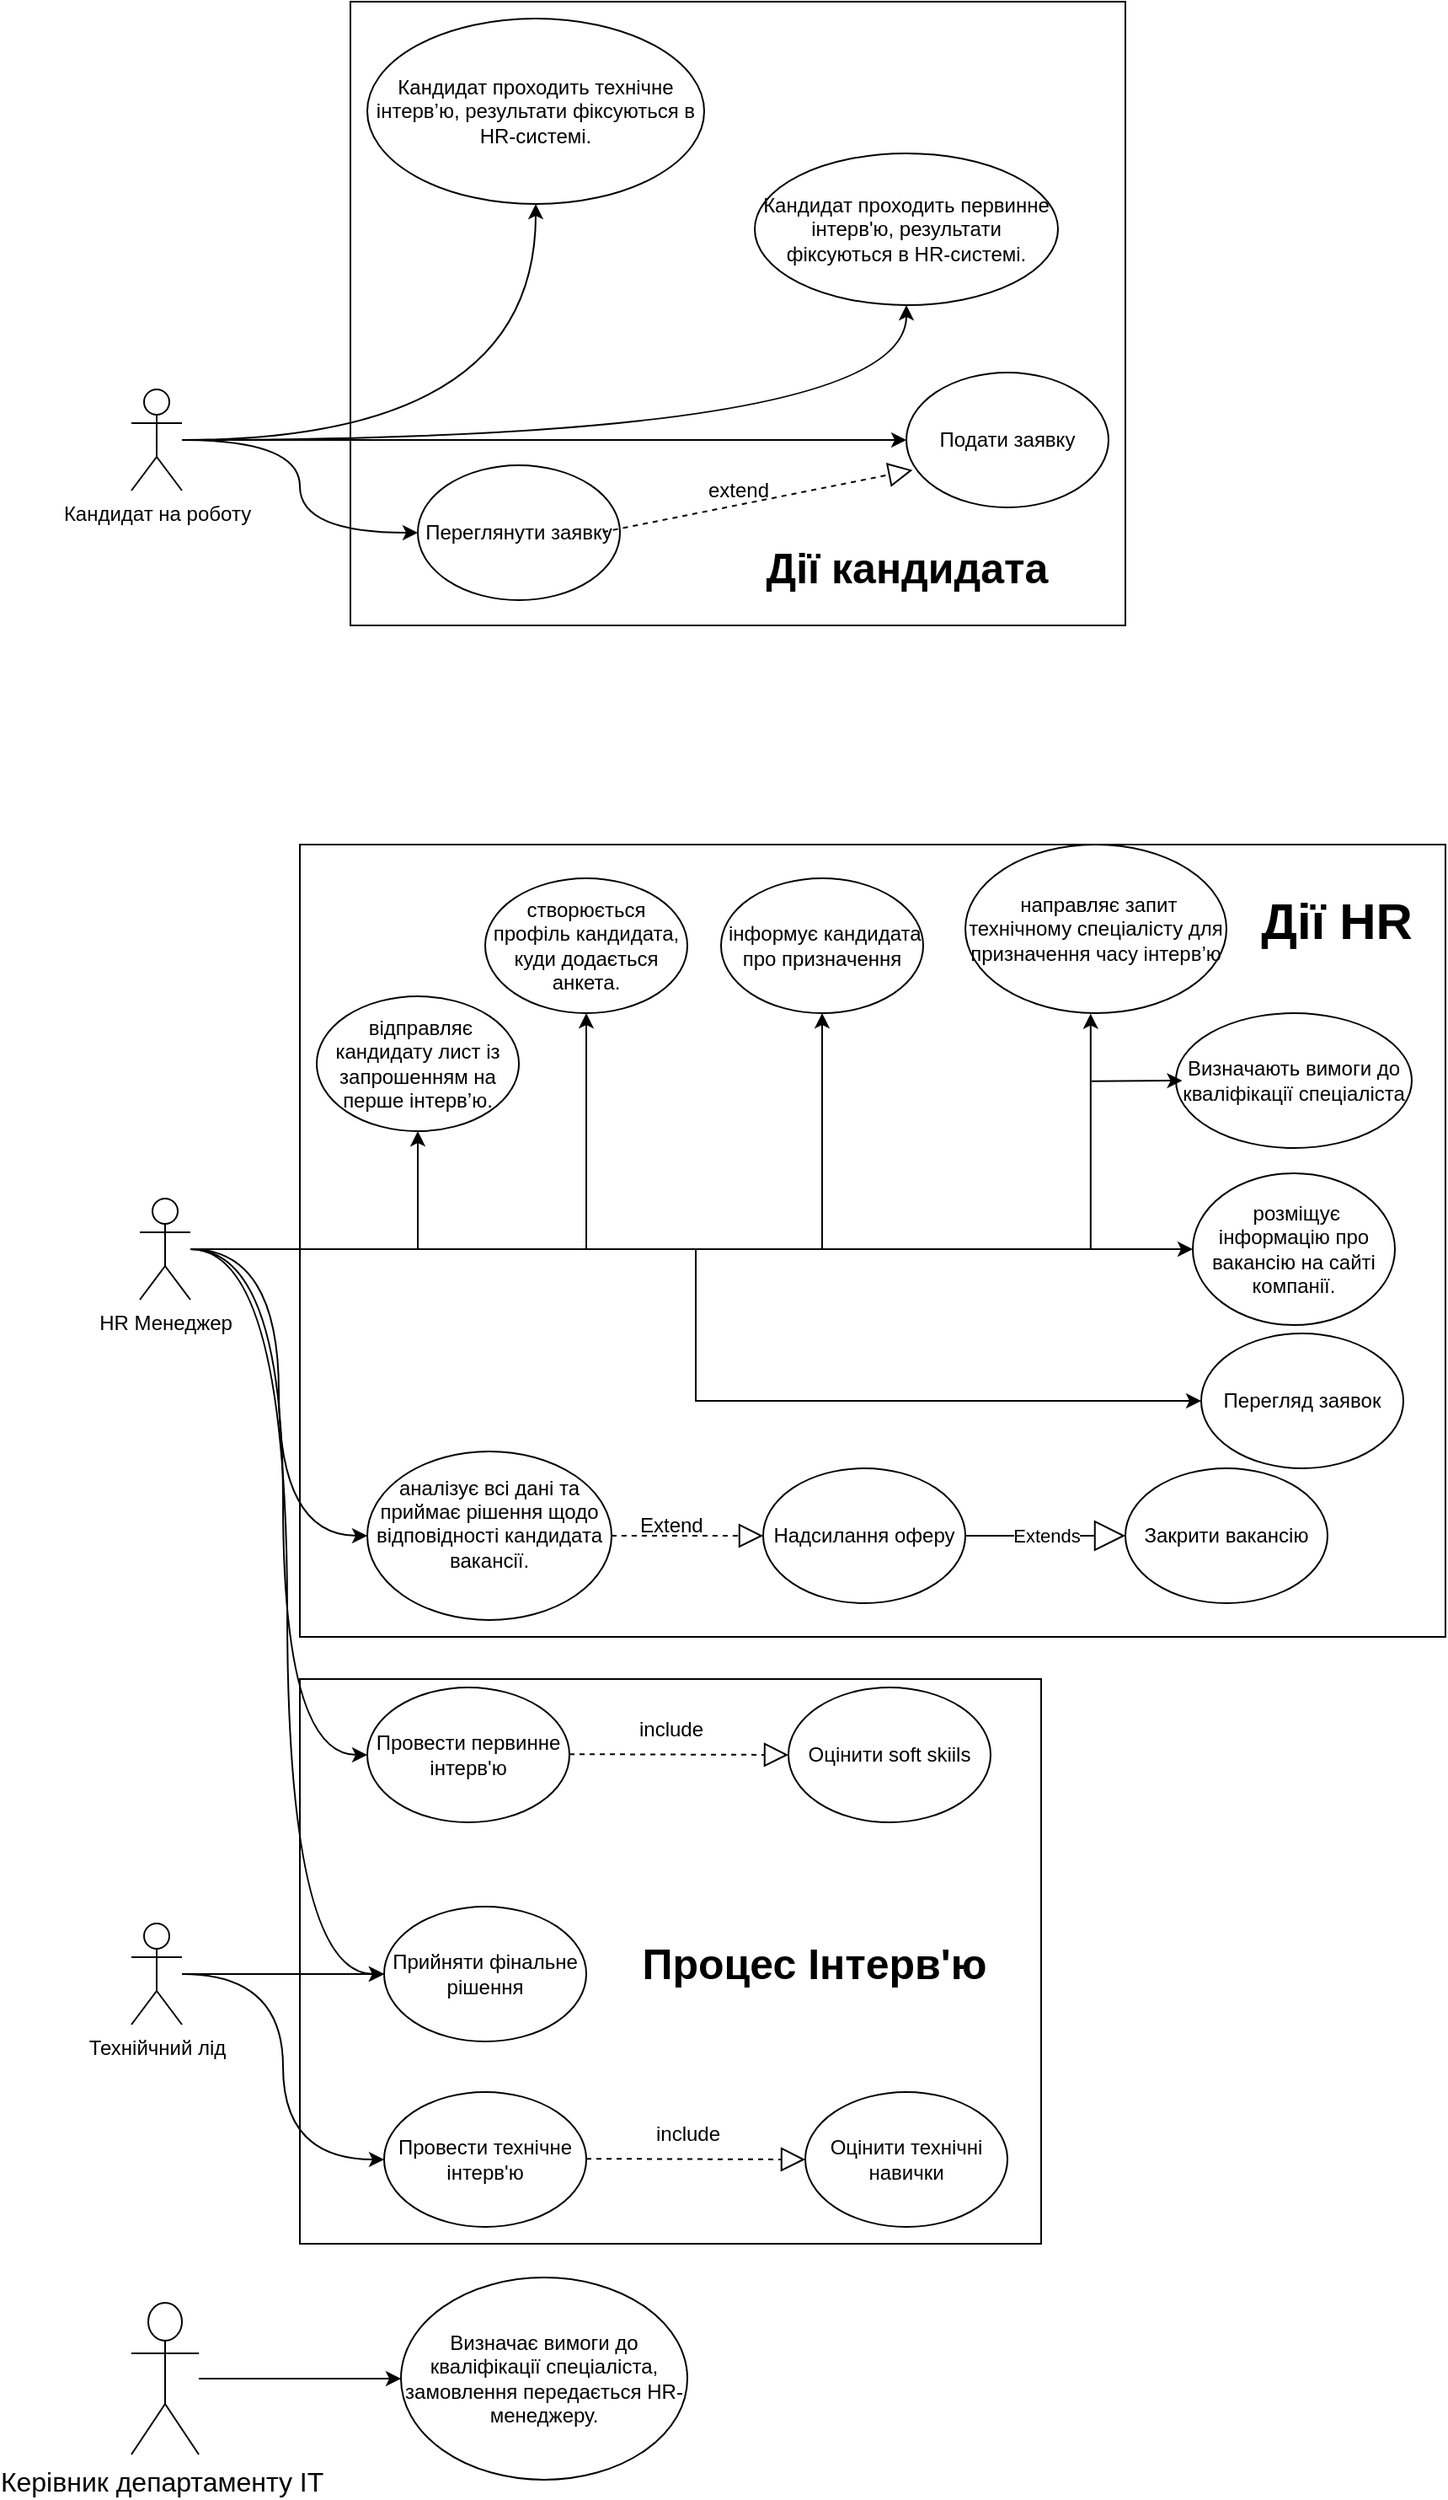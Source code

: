 <mxfile version="25.0.1">
  <diagram name="Page-1" id="ouk-ipUkEyV-YlfuxpPu">
    <mxGraphModel dx="1221" dy="1931" grid="1" gridSize="10" guides="1" tooltips="1" connect="1" arrows="1" fold="1" page="1" pageScale="1" pageWidth="850" pageHeight="1100" math="0" shadow="0">
      <root>
        <mxCell id="0" />
        <mxCell id="1" parent="0" />
        <mxCell id="FjMXJaeqIlGEnYKACV89-94" value="" style="rounded=0;whiteSpace=wrap;html=1;" parent="1" vertex="1">
          <mxGeometry x="740" y="125" width="440" height="335" as="geometry" />
        </mxCell>
        <mxCell id="FjMXJaeqIlGEnYKACV89-92" value="" style="rounded=0;whiteSpace=wrap;html=1;" parent="1" vertex="1">
          <mxGeometry x="740" y="-370" width="680" height="470" as="geometry" />
        </mxCell>
        <mxCell id="FjMXJaeqIlGEnYKACV89-57" value="" style="rounded=0;whiteSpace=wrap;html=1;" parent="1" vertex="1">
          <mxGeometry x="770" y="-870" width="460" height="370" as="geometry" />
        </mxCell>
        <mxCell id="FjMXJaeqIlGEnYKACV89-62" style="edgeStyle=orthogonalEdgeStyle;curved=1;rounded=0;orthogonalLoop=1;jettySize=auto;html=1;entryX=0;entryY=0.5;entryDx=0;entryDy=0;" parent="1" source="FjMXJaeqIlGEnYKACV89-1" target="FjMXJaeqIlGEnYKACV89-14" edge="1">
          <mxGeometry relative="1" as="geometry" />
        </mxCell>
        <mxCell id="FjMXJaeqIlGEnYKACV89-63" style="edgeStyle=orthogonalEdgeStyle;curved=1;rounded=0;orthogonalLoop=1;jettySize=auto;html=1;" parent="1" source="FjMXJaeqIlGEnYKACV89-1" target="FjMXJaeqIlGEnYKACV89-15" edge="1">
          <mxGeometry relative="1" as="geometry" />
        </mxCell>
        <mxCell id="FjMXJaeqIlGEnYKACV89-113" style="edgeStyle=orthogonalEdgeStyle;curved=1;rounded=0;orthogonalLoop=1;jettySize=auto;html=1;elbow=vertical;" parent="1" source="FjMXJaeqIlGEnYKACV89-1" target="FjMXJaeqIlGEnYKACV89-112" edge="1">
          <mxGeometry relative="1" as="geometry" />
        </mxCell>
        <mxCell id="FjMXJaeqIlGEnYKACV89-114" style="edgeStyle=orthogonalEdgeStyle;curved=1;rounded=0;orthogonalLoop=1;jettySize=auto;html=1;entryX=0.5;entryY=1;entryDx=0;entryDy=0;elbow=vertical;" parent="1" source="FjMXJaeqIlGEnYKACV89-1" target="FjMXJaeqIlGEnYKACV89-111" edge="1">
          <mxGeometry relative="1" as="geometry" />
        </mxCell>
        <mxCell id="FjMXJaeqIlGEnYKACV89-1" value="Кандидат на роботу" style="shape=umlActor;verticalLabelPosition=bottom;verticalAlign=top;html=1;outlineConnect=0;" parent="1" vertex="1">
          <mxGeometry x="640" y="-640" width="30" height="60" as="geometry" />
        </mxCell>
        <mxCell id="FjMXJaeqIlGEnYKACV89-14" value="Подати заявку" style="ellipse;whiteSpace=wrap;html=1;" parent="1" vertex="1">
          <mxGeometry x="1100" y="-650" width="120" height="80" as="geometry" />
        </mxCell>
        <mxCell id="FjMXJaeqIlGEnYKACV89-15" value="Переглянути заявку" style="ellipse;whiteSpace=wrap;html=1;" parent="1" vertex="1">
          <mxGeometry x="810" y="-595" width="120" height="80" as="geometry" />
        </mxCell>
        <mxCell id="FjMXJaeqIlGEnYKACV89-81" style="edgeStyle=orthogonalEdgeStyle;curved=1;rounded=0;orthogonalLoop=1;jettySize=auto;html=1;entryX=0;entryY=0.5;entryDx=0;entryDy=0;elbow=vertical;" parent="1" source="FjMXJaeqIlGEnYKACV89-16" target="FjMXJaeqIlGEnYKACV89-31" edge="1">
          <mxGeometry relative="1" as="geometry" />
        </mxCell>
        <mxCell id="FjMXJaeqIlGEnYKACV89-130" style="edgeStyle=orthogonalEdgeStyle;curved=1;rounded=0;orthogonalLoop=1;jettySize=auto;html=1;entryX=0;entryY=0.5;entryDx=0;entryDy=0;elbow=vertical;" parent="1" source="FjMXJaeqIlGEnYKACV89-16" target="FjMXJaeqIlGEnYKACV89-19" edge="1">
          <mxGeometry relative="1" as="geometry">
            <Array as="points">
              <mxPoint x="730" y="-130" />
              <mxPoint x="730" y="170" />
            </Array>
          </mxGeometry>
        </mxCell>
        <mxCell id="FjMXJaeqIlGEnYKACV89-132" style="edgeStyle=orthogonalEdgeStyle;rounded=0;orthogonalLoop=1;jettySize=auto;html=1;entryX=0.5;entryY=1;entryDx=0;entryDy=0;elbow=vertical;" parent="1" source="FjMXJaeqIlGEnYKACV89-16" target="FjMXJaeqIlGEnYKACV89-104" edge="1">
          <mxGeometry relative="1" as="geometry" />
        </mxCell>
        <mxCell id="FjMXJaeqIlGEnYKACV89-133" style="edgeStyle=orthogonalEdgeStyle;rounded=0;orthogonalLoop=1;jettySize=auto;html=1;entryX=0.5;entryY=1;entryDx=0;entryDy=0;elbow=vertical;" parent="1" source="FjMXJaeqIlGEnYKACV89-16" target="FjMXJaeqIlGEnYKACV89-102" edge="1">
          <mxGeometry relative="1" as="geometry" />
        </mxCell>
        <mxCell id="FjMXJaeqIlGEnYKACV89-134" style="edgeStyle=orthogonalEdgeStyle;rounded=0;orthogonalLoop=1;jettySize=auto;html=1;entryX=0.5;entryY=1;entryDx=0;entryDy=0;elbow=vertical;" parent="1" source="FjMXJaeqIlGEnYKACV89-16" target="FjMXJaeqIlGEnYKACV89-110" edge="1">
          <mxGeometry relative="1" as="geometry" />
        </mxCell>
        <mxCell id="FjMXJaeqIlGEnYKACV89-138" style="edgeStyle=orthogonalEdgeStyle;rounded=0;orthogonalLoop=1;jettySize=auto;html=1;elbow=vertical;entryX=0;entryY=0.5;entryDx=0;entryDy=0;" parent="1" source="FjMXJaeqIlGEnYKACV89-16" target="FjMXJaeqIlGEnYKACV89-101" edge="1">
          <mxGeometry relative="1" as="geometry">
            <mxPoint x="1210" y="-130" as="targetPoint" />
          </mxGeometry>
        </mxCell>
        <mxCell id="FjMXJaeqIlGEnYKACV89-139" style="edgeStyle=orthogonalEdgeStyle;rounded=0;orthogonalLoop=1;jettySize=auto;html=1;elbow=vertical;entryX=0.48;entryY=1.003;entryDx=0;entryDy=0;entryPerimeter=0;" parent="1" source="FjMXJaeqIlGEnYKACV89-16" target="FjMXJaeqIlGEnYKACV89-105" edge="1">
          <mxGeometry relative="1" as="geometry">
            <mxPoint x="1210" y="-250" as="targetPoint" />
            <Array as="points">
              <mxPoint x="1209" y="-130" />
            </Array>
          </mxGeometry>
        </mxCell>
        <mxCell id="FjMXJaeqIlGEnYKACV89-141" style="edgeStyle=orthogonalEdgeStyle;rounded=0;orthogonalLoop=1;jettySize=auto;html=1;entryX=0;entryY=0.5;entryDx=0;entryDy=0;elbow=vertical;" parent="1" source="FjMXJaeqIlGEnYKACV89-16" target="FjMXJaeqIlGEnYKACV89-59" edge="1">
          <mxGeometry relative="1" as="geometry" />
        </mxCell>
        <mxCell id="dWunGmfiVYSXS6LvWSqF-8" style="edgeStyle=orthogonalEdgeStyle;curved=1;rounded=0;orthogonalLoop=1;jettySize=auto;html=1;entryX=0;entryY=0.5;entryDx=0;entryDy=0;" parent="1" source="FjMXJaeqIlGEnYKACV89-16" target="FjMXJaeqIlGEnYKACV89-115" edge="1">
          <mxGeometry relative="1" as="geometry" />
        </mxCell>
        <mxCell id="FjMXJaeqIlGEnYKACV89-16" value="HR Менеджер" style="shape=umlActor;verticalLabelPosition=bottom;verticalAlign=top;html=1;outlineConnect=0;" parent="1" vertex="1">
          <mxGeometry x="645" y="-160" width="30" height="60" as="geometry" />
        </mxCell>
        <mxCell id="FjMXJaeqIlGEnYKACV89-19" value="Провести первинне інтерв&#39;ю" style="ellipse;whiteSpace=wrap;html=1;" parent="1" vertex="1">
          <mxGeometry x="780" y="130" width="120" height="80" as="geometry" />
        </mxCell>
        <mxCell id="FjMXJaeqIlGEnYKACV89-80" style="edgeStyle=orthogonalEdgeStyle;curved=1;rounded=0;orthogonalLoop=1;jettySize=auto;html=1;entryX=0;entryY=0.5;entryDx=0;entryDy=0;elbow=vertical;" parent="1" source="FjMXJaeqIlGEnYKACV89-22" target="FjMXJaeqIlGEnYKACV89-31" edge="1">
          <mxGeometry relative="1" as="geometry" />
        </mxCell>
        <mxCell id="FjMXJaeqIlGEnYKACV89-82" style="edgeStyle=orthogonalEdgeStyle;curved=1;rounded=0;orthogonalLoop=1;jettySize=auto;html=1;entryX=0;entryY=0.5;entryDx=0;entryDy=0;elbow=vertical;" parent="1" source="FjMXJaeqIlGEnYKACV89-22" target="FjMXJaeqIlGEnYKACV89-23" edge="1">
          <mxGeometry relative="1" as="geometry" />
        </mxCell>
        <mxCell id="FjMXJaeqIlGEnYKACV89-22" value="Технійчний лід" style="shape=umlActor;verticalLabelPosition=bottom;verticalAlign=top;html=1;outlineConnect=0;" parent="1" vertex="1">
          <mxGeometry x="640" y="270" width="30" height="60" as="geometry" />
        </mxCell>
        <mxCell id="FjMXJaeqIlGEnYKACV89-23" value="Провести технічне інтерв&#39;ю" style="ellipse;whiteSpace=wrap;html=1;" parent="1" vertex="1">
          <mxGeometry x="790" y="370" width="120" height="80" as="geometry" />
        </mxCell>
        <mxCell id="FjMXJaeqIlGEnYKACV89-31" value="Прийняти фінальне рішення" style="ellipse;whiteSpace=wrap;html=1;" parent="1" vertex="1">
          <mxGeometry x="790" y="260" width="120" height="80" as="geometry" />
        </mxCell>
        <mxCell id="FjMXJaeqIlGEnYKACV89-37" value="Оцінити технічні навички" style="ellipse;whiteSpace=wrap;html=1;" parent="1" vertex="1">
          <mxGeometry x="1040" y="370" width="120" height="80" as="geometry" />
        </mxCell>
        <mxCell id="FjMXJaeqIlGEnYKACV89-38" value="Оцінити soft skiils" style="ellipse;whiteSpace=wrap;html=1;" parent="1" vertex="1">
          <mxGeometry x="1030" y="130" width="120" height="80" as="geometry" />
        </mxCell>
        <mxCell id="FjMXJaeqIlGEnYKACV89-53" value="" style="endArrow=block;dashed=1;endFill=0;endSize=12;html=1;rounded=0;entryX=0.031;entryY=0.723;entryDx=0;entryDy=0;entryPerimeter=0;" parent="1" target="FjMXJaeqIlGEnYKACV89-14" edge="1">
          <mxGeometry width="160" relative="1" as="geometry">
            <mxPoint x="920" y="-555.42" as="sourcePoint" />
            <mxPoint x="1080" y="-555.42" as="targetPoint" />
          </mxGeometry>
        </mxCell>
        <mxCell id="FjMXJaeqIlGEnYKACV89-56" value="extend" style="text;html=1;align=center;verticalAlign=middle;resizable=0;points=[];autosize=1;strokeColor=none;fillColor=none;" parent="1" vertex="1">
          <mxGeometry x="970" y="-595" width="60" height="30" as="geometry" />
        </mxCell>
        <mxCell id="FjMXJaeqIlGEnYKACV89-58" value="&lt;b&gt;&lt;font style=&quot;font-size: 25px;&quot;&gt;Дії кандидата&lt;/font&gt;&lt;/b&gt;" style="text;html=1;align=center;verticalAlign=middle;resizable=0;points=[];autosize=1;strokeColor=none;fillColor=none;" parent="1" vertex="1">
          <mxGeometry x="1005" y="-555" width="190" height="40" as="geometry" />
        </mxCell>
        <mxCell id="FjMXJaeqIlGEnYKACV89-59" value="Перегляд заявок" style="ellipse;whiteSpace=wrap;html=1;" parent="1" vertex="1">
          <mxGeometry x="1275" y="-80" width="120" height="80" as="geometry" />
        </mxCell>
        <mxCell id="FjMXJaeqIlGEnYKACV89-60" value="Надсилання оферу" style="ellipse;whiteSpace=wrap;html=1;" parent="1" vertex="1">
          <mxGeometry x="1015" width="120" height="80" as="geometry" />
        </mxCell>
        <mxCell id="FjMXJaeqIlGEnYKACV89-83" value="" style="endArrow=block;dashed=1;endFill=0;endSize=12;html=1;rounded=0;entryX=0;entryY=0.5;entryDx=0;entryDy=0;" parent="1" target="FjMXJaeqIlGEnYKACV89-37" edge="1">
          <mxGeometry width="160" relative="1" as="geometry">
            <mxPoint x="910" y="409.58" as="sourcePoint" />
            <mxPoint x="1000" y="410" as="targetPoint" />
          </mxGeometry>
        </mxCell>
        <mxCell id="FjMXJaeqIlGEnYKACV89-84" value="include" style="text;html=1;align=center;verticalAlign=middle;resizable=0;points=[];autosize=1;strokeColor=none;fillColor=none;" parent="1" vertex="1">
          <mxGeometry x="940" y="380" width="60" height="30" as="geometry" />
        </mxCell>
        <mxCell id="FjMXJaeqIlGEnYKACV89-88" value="" style="endArrow=block;dashed=1;endFill=0;endSize=12;html=1;rounded=0;entryX=0;entryY=0.5;entryDx=0;entryDy=0;" parent="1" edge="1">
          <mxGeometry width="160" relative="1" as="geometry">
            <mxPoint x="900" y="169.58" as="sourcePoint" />
            <mxPoint x="1030" y="170" as="targetPoint" />
          </mxGeometry>
        </mxCell>
        <mxCell id="FjMXJaeqIlGEnYKACV89-89" value="include" style="text;html=1;align=center;verticalAlign=middle;resizable=0;points=[];autosize=1;strokeColor=none;fillColor=none;" parent="1" vertex="1">
          <mxGeometry x="930" y="140" width="60" height="30" as="geometry" />
        </mxCell>
        <mxCell id="FjMXJaeqIlGEnYKACV89-93" value="&lt;font style=&quot;font-size: 30px;&quot;&gt;&lt;b&gt;Дії HR&lt;/b&gt;&lt;/font&gt;" style="text;html=1;align=center;verticalAlign=middle;resizable=0;points=[];autosize=1;strokeColor=none;fillColor=none;" parent="1" vertex="1">
          <mxGeometry x="1300" y="-350" width="110" height="50" as="geometry" />
        </mxCell>
        <mxCell id="FjMXJaeqIlGEnYKACV89-95" value="&lt;font style=&quot;font-size: 25px;&quot;&gt;&lt;b style=&quot;&quot;&gt;Процес Інтерв&#39;ю&lt;/b&gt;&lt;/font&gt;" style="text;html=1;align=center;verticalAlign=middle;resizable=0;points=[];autosize=1;strokeColor=none;fillColor=none;" parent="1" vertex="1">
          <mxGeometry x="930" y="272.5" width="230" height="40" as="geometry" />
        </mxCell>
        <mxCell id="FjMXJaeqIlGEnYKACV89-142" style="edgeStyle=orthogonalEdgeStyle;rounded=0;orthogonalLoop=1;jettySize=auto;html=1;entryX=0;entryY=0.5;entryDx=0;entryDy=0;elbow=vertical;" parent="1" source="FjMXJaeqIlGEnYKACV89-97" target="FjMXJaeqIlGEnYKACV89-109" edge="1">
          <mxGeometry relative="1" as="geometry" />
        </mxCell>
        <mxCell id="FjMXJaeqIlGEnYKACV89-97" value="&lt;span style=&quot;font-size:12.0pt;font-family:&lt;br/&gt;&amp;quot;Times New Roman&amp;quot;,serif;mso-fareast-font-family:&amp;quot;Times New Roman&amp;quot;;mso-ansi-language:&lt;br/&gt;UK;mso-fareast-language:EN-US;mso-bidi-language:AR-SA&quot; lang=&quot;UK&quot;&gt;Керівник департаменту ІТ&amp;nbsp;&lt;/span&gt;" style="shape=umlActor;verticalLabelPosition=bottom;verticalAlign=top;html=1;outlineConnect=0;" parent="1" vertex="1">
          <mxGeometry x="640" y="495" width="40" height="90" as="geometry" />
        </mxCell>
        <mxCell id="FjMXJaeqIlGEnYKACV89-100" value="Визначають вимоги до кваліфікації спеціаліста" style="ellipse;whiteSpace=wrap;html=1;" parent="1" vertex="1">
          <mxGeometry x="1260" y="-270" width="140" height="80" as="geometry" />
        </mxCell>
        <mxCell id="FjMXJaeqIlGEnYKACV89-101" value="&amp;nbsp;розміщує інформацію про вакансію на сайті компанії." style="ellipse;whiteSpace=wrap;html=1;" parent="1" vertex="1">
          <mxGeometry x="1270" y="-175" width="120" height="90" as="geometry" />
        </mxCell>
        <mxCell id="FjMXJaeqIlGEnYKACV89-102" value="створюється профіль кандидата, куди додається анкета." style="ellipse;whiteSpace=wrap;html=1;" parent="1" vertex="1">
          <mxGeometry x="850" y="-350" width="120" height="80" as="geometry" />
        </mxCell>
        <mxCell id="FjMXJaeqIlGEnYKACV89-104" value="&amp;nbsp;відправляє кандидату лист із запрошенням на перше інтерв’ю." style="ellipse;whiteSpace=wrap;html=1;" parent="1" vertex="1">
          <mxGeometry x="750" y="-280" width="120" height="80" as="geometry" />
        </mxCell>
        <mxCell id="FjMXJaeqIlGEnYKACV89-105" value="&amp;nbsp;направляє запит технічному спеціалісту для призначення часу інтерв’ю" style="ellipse;whiteSpace=wrap;html=1;" parent="1" vertex="1">
          <mxGeometry x="1135" y="-370" width="155" height="100" as="geometry" />
        </mxCell>
        <mxCell id="FjMXJaeqIlGEnYKACV89-109" value=" Визначає вимоги до кваліфікації спеціаліста, замовлення передається HR-менеджеру." style="ellipse;whiteSpace=wrap;html=1;" parent="1" vertex="1">
          <mxGeometry x="800" y="480" width="170" height="120" as="geometry" />
        </mxCell>
        <mxCell id="FjMXJaeqIlGEnYKACV89-110" value="&amp;nbsp;інформує кандидата про призначення" style="ellipse;whiteSpace=wrap;html=1;" parent="1" vertex="1">
          <mxGeometry x="990" y="-350" width="120" height="80" as="geometry" />
        </mxCell>
        <mxCell id="FjMXJaeqIlGEnYKACV89-111" value="Кандидат проходить технічне інтерв’ю, результати фіксуються в HR-системі." style="ellipse;whiteSpace=wrap;html=1;" parent="1" vertex="1">
          <mxGeometry x="780" y="-860" width="200" height="110" as="geometry" />
        </mxCell>
        <mxCell id="FjMXJaeqIlGEnYKACV89-112" value="Кандидат проходить первинне інтерв&#39;ю, результати фіксуються в HR-системі." style="ellipse;whiteSpace=wrap;html=1;" parent="1" vertex="1">
          <mxGeometry x="1010" y="-780" width="180" height="90" as="geometry" />
        </mxCell>
        <mxCell id="FjMXJaeqIlGEnYKACV89-115" value="&#xa;аналізує всі дані та приймає рішення щодо відповідності кандидата вакансії.&#xa;&#xa;" style="ellipse;whiteSpace=wrap;html=1;" parent="1" vertex="1">
          <mxGeometry x="780" y="-10" width="145" height="100" as="geometry" />
        </mxCell>
        <mxCell id="FjMXJaeqIlGEnYKACV89-117" value="" style="endArrow=block;dashed=1;endFill=0;endSize=12;html=1;rounded=0;elbow=vertical;curved=1;entryX=0;entryY=0.5;entryDx=0;entryDy=0;exitX=1;exitY=0.5;exitDx=0;exitDy=0;" parent="1" source="FjMXJaeqIlGEnYKACV89-115" target="FjMXJaeqIlGEnYKACV89-60" edge="1">
          <mxGeometry width="160" relative="1" as="geometry">
            <mxPoint x="920" y="-70" as="sourcePoint" />
            <mxPoint x="970" y="-70" as="targetPoint" />
          </mxGeometry>
        </mxCell>
        <mxCell id="FjMXJaeqIlGEnYKACV89-118" value="Extend" style="text;whiteSpace=wrap;" parent="1" vertex="1">
          <mxGeometry x="940" y="20" width="40" height="20" as="geometry" />
        </mxCell>
        <mxCell id="FjMXJaeqIlGEnYKACV89-140" value="" style="endArrow=classic;html=1;rounded=0;elbow=vertical;entryX=0.027;entryY=0.62;entryDx=0;entryDy=0;entryPerimeter=0;" parent="1" edge="1">
          <mxGeometry width="50" height="50" relative="1" as="geometry">
            <mxPoint x="1210" y="-229.6" as="sourcePoint" />
            <mxPoint x="1263.78" y="-230.0" as="targetPoint" />
          </mxGeometry>
        </mxCell>
        <mxCell id="dWunGmfiVYSXS6LvWSqF-4" value="Extends" style="endArrow=block;endSize=16;endFill=0;html=1;rounded=0;" parent="1" edge="1">
          <mxGeometry width="160" relative="1" as="geometry">
            <mxPoint x="1135" y="40" as="sourcePoint" />
            <mxPoint x="1230" y="40" as="targetPoint" />
          </mxGeometry>
        </mxCell>
        <mxCell id="dWunGmfiVYSXS6LvWSqF-5" value="Закрити вакансію" style="ellipse;whiteSpace=wrap;html=1;" parent="1" vertex="1">
          <mxGeometry x="1230" width="120" height="80" as="geometry" />
        </mxCell>
      </root>
    </mxGraphModel>
  </diagram>
</mxfile>
